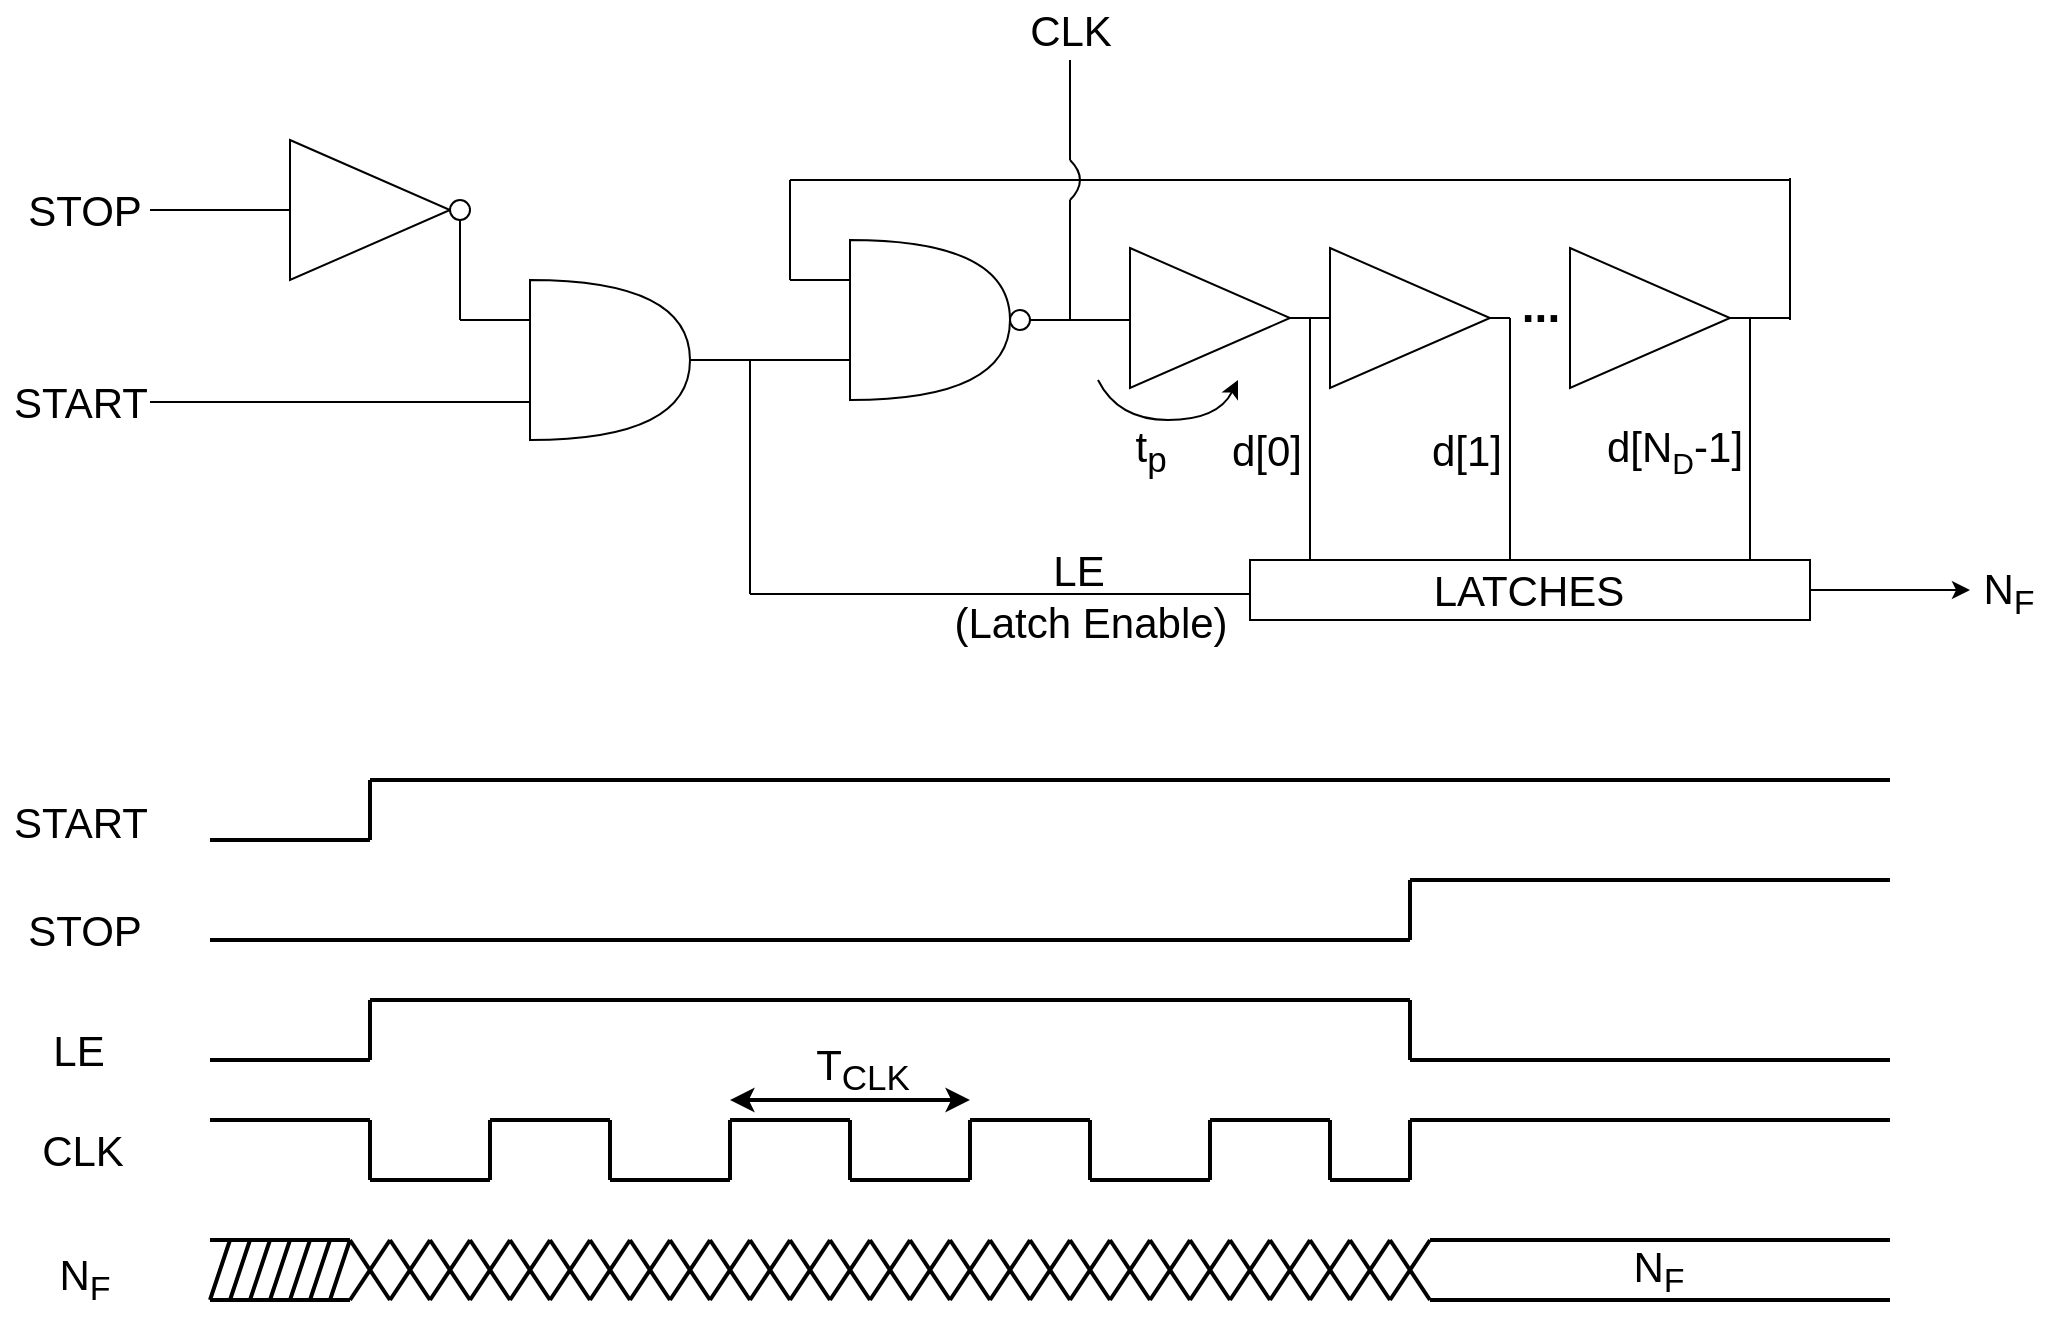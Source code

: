 <mxfile>
    <diagram id="1xcFTGkLOxFuacJ8IvuO" name="Page-1">
        <mxGraphModel dx="240" dy="356" grid="1" gridSize="10" guides="1" tooltips="1" connect="1" arrows="1" fold="1" page="1" pageScale="1" pageWidth="850" pageHeight="1100" math="0" shadow="0">
            <root>
                <mxCell id="0"/>
                <mxCell id="1" parent="0"/>
                <mxCell id="2" value="" style="triangle;whiteSpace=wrap;html=1;" vertex="1" parent="1">
                    <mxGeometry x="160" y="170" width="80" height="70" as="geometry"/>
                </mxCell>
                <mxCell id="3" value="" style="ellipse;whiteSpace=wrap;html=1;aspect=fixed;" vertex="1" parent="1">
                    <mxGeometry x="240" y="200" width="10" height="10" as="geometry"/>
                </mxCell>
                <mxCell id="4" value="" style="shape=or;whiteSpace=wrap;html=1;" vertex="1" parent="1">
                    <mxGeometry x="280" y="240" width="80" height="80" as="geometry"/>
                </mxCell>
                <mxCell id="5" value="" style="endArrow=none;html=1;entryX=0;entryY=0.5;entryDx=0;entryDy=0;" edge="1" parent="1" target="2">
                    <mxGeometry width="50" height="50" relative="1" as="geometry">
                        <mxPoint x="90" y="205" as="sourcePoint"/>
                        <mxPoint x="157.04" y="206.97" as="targetPoint"/>
                    </mxGeometry>
                </mxCell>
                <mxCell id="6" value="" style="endArrow=none;html=1;" edge="1" parent="1">
                    <mxGeometry width="50" height="50" relative="1" as="geometry">
                        <mxPoint x="90" y="301" as="sourcePoint"/>
                        <mxPoint x="280" y="301" as="targetPoint"/>
                    </mxGeometry>
                </mxCell>
                <mxCell id="7" value="" style="endArrow=none;html=1;" edge="1" parent="1">
                    <mxGeometry width="50" height="50" relative="1" as="geometry">
                        <mxPoint x="245" y="210" as="sourcePoint"/>
                        <mxPoint x="245" y="260" as="targetPoint"/>
                    </mxGeometry>
                </mxCell>
                <mxCell id="8" value="" style="endArrow=none;html=1;" edge="1" parent="1">
                    <mxGeometry width="50" height="50" relative="1" as="geometry">
                        <mxPoint x="280" y="260" as="sourcePoint"/>
                        <mxPoint x="245" y="260" as="targetPoint"/>
                    </mxGeometry>
                </mxCell>
                <mxCell id="9" value="&lt;font style=&quot;font-size: 21px&quot; color=&quot;#000000&quot;&gt;START&lt;/font&gt;" style="text;html=1;resizable=0;autosize=1;align=center;verticalAlign=middle;points=[];fillColor=none;strokeColor=none;rounded=0;" vertex="1" parent="1">
                    <mxGeometry x="15" y="291" width="80" height="20" as="geometry"/>
                </mxCell>
                <mxCell id="10" value="&lt;font style=&quot;font-size: 21px&quot; color=&quot;#000000&quot;&gt;STOP&lt;/font&gt;" style="text;html=1;resizable=0;autosize=1;align=center;verticalAlign=middle;points=[];fillColor=none;strokeColor=none;rounded=0;" vertex="1" parent="1">
                    <mxGeometry x="22" y="195" width="70" height="20" as="geometry"/>
                </mxCell>
                <mxCell id="11" value="" style="endArrow=none;html=1;" edge="1" parent="1">
                    <mxGeometry width="50" height="50" relative="1" as="geometry">
                        <mxPoint x="360" y="280" as="sourcePoint"/>
                        <mxPoint x="440" y="280" as="targetPoint"/>
                    </mxGeometry>
                </mxCell>
                <mxCell id="12" value="" style="shape=or;whiteSpace=wrap;html=1;" vertex="1" parent="1">
                    <mxGeometry x="440" y="220" width="80" height="80" as="geometry"/>
                </mxCell>
                <mxCell id="13" value="" style="ellipse;whiteSpace=wrap;html=1;aspect=fixed;" vertex="1" parent="1">
                    <mxGeometry x="520" y="255" width="10" height="10" as="geometry"/>
                </mxCell>
                <mxCell id="14" value="" style="endArrow=none;html=1;exitX=1;exitY=0.5;exitDx=0;exitDy=0;" edge="1" parent="1" source="13">
                    <mxGeometry width="50" height="50" relative="1" as="geometry">
                        <mxPoint x="370" y="220" as="sourcePoint"/>
                        <mxPoint x="580" y="260" as="targetPoint"/>
                    </mxGeometry>
                </mxCell>
                <mxCell id="15" value="" style="triangle;whiteSpace=wrap;html=1;" vertex="1" parent="1">
                    <mxGeometry x="580" y="224" width="80" height="70" as="geometry"/>
                </mxCell>
                <mxCell id="16" value="" style="triangle;whiteSpace=wrap;html=1;" vertex="1" parent="1">
                    <mxGeometry x="680" y="224" width="80" height="70" as="geometry"/>
                </mxCell>
                <mxCell id="17" value="" style="triangle;whiteSpace=wrap;html=1;" vertex="1" parent="1">
                    <mxGeometry x="800" y="224" width="80" height="70" as="geometry"/>
                </mxCell>
                <mxCell id="18" value="" style="endArrow=none;html=1;" edge="1" parent="1">
                    <mxGeometry width="50" height="50" relative="1" as="geometry">
                        <mxPoint x="880" y="259.0" as="sourcePoint"/>
                        <mxPoint x="910" y="259" as="targetPoint"/>
                    </mxGeometry>
                </mxCell>
                <mxCell id="19" value="" style="endArrow=none;html=1;" edge="1" parent="1">
                    <mxGeometry width="50" height="50" relative="1" as="geometry">
                        <mxPoint x="910" y="260" as="sourcePoint"/>
                        <mxPoint x="910" y="189" as="targetPoint"/>
                    </mxGeometry>
                </mxCell>
                <mxCell id="20" value="" style="endArrow=none;html=1;" edge="1" parent="1">
                    <mxGeometry width="50" height="50" relative="1" as="geometry">
                        <mxPoint x="660" y="259" as="sourcePoint"/>
                        <mxPoint x="680" y="259" as="targetPoint"/>
                    </mxGeometry>
                </mxCell>
                <mxCell id="21" value="" style="endArrow=none;html=1;" edge="1" parent="1">
                    <mxGeometry width="50" height="50" relative="1" as="geometry">
                        <mxPoint x="760" y="259" as="sourcePoint"/>
                        <mxPoint x="770" y="259" as="targetPoint"/>
                    </mxGeometry>
                </mxCell>
                <mxCell id="22" value="&lt;b&gt;&lt;font style=&quot;font-size: 23px&quot; color=&quot;#000000&quot;&gt;...&lt;/font&gt;&lt;/b&gt;" style="text;html=1;resizable=0;autosize=1;align=center;verticalAlign=middle;points=[];fillColor=none;strokeColor=none;rounded=0;" vertex="1" parent="1">
                    <mxGeometry x="770" y="243" width="30" height="20" as="geometry"/>
                </mxCell>
                <mxCell id="23" value="" style="endArrow=none;html=1;" edge="1" parent="1">
                    <mxGeometry width="50" height="50" relative="1" as="geometry">
                        <mxPoint x="410" y="190" as="sourcePoint"/>
                        <mxPoint x="910" y="190.0" as="targetPoint"/>
                    </mxGeometry>
                </mxCell>
                <mxCell id="24" value="" style="endArrow=none;html=1;" edge="1" parent="1">
                    <mxGeometry width="50" height="50" relative="1" as="geometry">
                        <mxPoint x="410" y="240" as="sourcePoint"/>
                        <mxPoint x="410" y="190" as="targetPoint"/>
                    </mxGeometry>
                </mxCell>
                <mxCell id="25" value="" style="endArrow=none;html=1;entryX=0;entryY=0.75;entryDx=0;entryDy=0;entryPerimeter=0;" edge="1" parent="1">
                    <mxGeometry width="50" height="50" relative="1" as="geometry">
                        <mxPoint x="410" y="240" as="sourcePoint"/>
                        <mxPoint x="440" y="240.0" as="targetPoint"/>
                    </mxGeometry>
                </mxCell>
                <mxCell id="26" value="" style="endArrow=none;html=1;" edge="1" parent="1">
                    <mxGeometry width="50" height="50" relative="1" as="geometry">
                        <mxPoint x="670" y="380" as="sourcePoint"/>
                        <mxPoint x="670" y="259" as="targetPoint"/>
                    </mxGeometry>
                </mxCell>
                <mxCell id="27" value="" style="endArrow=none;html=1;" edge="1" parent="1">
                    <mxGeometry width="50" height="50" relative="1" as="geometry">
                        <mxPoint x="770" y="380" as="sourcePoint"/>
                        <mxPoint x="770" y="259" as="targetPoint"/>
                    </mxGeometry>
                </mxCell>
                <mxCell id="28" value="" style="endArrow=none;html=1;" edge="1" parent="1">
                    <mxGeometry width="50" height="50" relative="1" as="geometry">
                        <mxPoint x="890" y="380" as="sourcePoint"/>
                        <mxPoint x="890" y="259" as="targetPoint"/>
                    </mxGeometry>
                </mxCell>
                <mxCell id="29" value="" style="endArrow=none;html=1;fontSize=23;" edge="1" parent="1">
                    <mxGeometry width="50" height="50" relative="1" as="geometry">
                        <mxPoint x="550" y="260" as="sourcePoint"/>
                        <mxPoint x="550" y="200" as="targetPoint"/>
                    </mxGeometry>
                </mxCell>
                <mxCell id="30" value="" style="curved=1;endArrow=none;html=1;fontSize=23;endFill=0;" edge="1" parent="1">
                    <mxGeometry width="50" height="50" relative="1" as="geometry">
                        <mxPoint x="550" y="200" as="sourcePoint"/>
                        <mxPoint x="550" y="180" as="targetPoint"/>
                        <Array as="points">
                            <mxPoint x="560" y="190"/>
                        </Array>
                    </mxGeometry>
                </mxCell>
                <mxCell id="31" value="" style="endArrow=none;html=1;fontSize=23;" edge="1" parent="1">
                    <mxGeometry width="50" height="50" relative="1" as="geometry">
                        <mxPoint x="550" y="180" as="sourcePoint"/>
                        <mxPoint x="550" y="130" as="targetPoint"/>
                    </mxGeometry>
                </mxCell>
                <mxCell id="36" value="" style="endArrow=classic;html=1;fontSize=23;" edge="1" parent="1">
                    <mxGeometry width="50" height="50" relative="1" as="geometry">
                        <mxPoint x="960" y="395" as="sourcePoint"/>
                        <mxPoint x="1000" y="395" as="targetPoint"/>
                    </mxGeometry>
                </mxCell>
                <mxCell id="38" value="&lt;font color=&quot;#000000&quot;&gt;CLK&lt;/font&gt;" style="text;html=1;resizable=0;autosize=1;align=center;verticalAlign=middle;points=[];fillColor=none;strokeColor=none;rounded=0;fontSize=21;" vertex="1" parent="1">
                    <mxGeometry x="520" y="100" width="60" height="30" as="geometry"/>
                </mxCell>
                <mxCell id="41" value="&lt;font color=&quot;#000000&quot;&gt;N&lt;sub&gt;&lt;font style=&quot;font-size: 17px&quot;&gt;F&lt;/font&gt;&lt;/sub&gt;&lt;/font&gt;" style="text;html=1;resizable=0;autosize=1;align=center;verticalAlign=middle;points=[];fillColor=none;strokeColor=none;rounded=0;fontSize=21;" vertex="1" parent="1">
                    <mxGeometry x="999" y="377" width="40" height="40" as="geometry"/>
                </mxCell>
                <mxCell id="43" value="" style="rounded=0;whiteSpace=wrap;html=1;fontSize=23;" vertex="1" parent="1">
                    <mxGeometry x="640" y="380" width="280" height="30" as="geometry"/>
                </mxCell>
                <mxCell id="44" value="LATCHES" style="text;html=1;resizable=0;autosize=1;align=center;verticalAlign=middle;points=[];fillColor=none;strokeColor=none;rounded=0;fontSize=21;" vertex="1" parent="1">
                    <mxGeometry x="724" y="380" width="110" height="30" as="geometry"/>
                </mxCell>
                <mxCell id="45" value="" style="endArrow=none;html=1;exitX=0;exitY=0.5;exitDx=0;exitDy=0;entryX=1;entryY=0.5;entryDx=0;entryDy=0;" edge="1" parent="1" target="43">
                    <mxGeometry width="50" height="50" relative="1" as="geometry">
                        <mxPoint x="970" y="395.0" as="sourcePoint"/>
                        <mxPoint x="790" y="410" as="targetPoint"/>
                    </mxGeometry>
                </mxCell>
                <mxCell id="46" value="&lt;font color=&quot;#000000&quot;&gt;d[0]&lt;/font&gt;" style="text;html=1;resizable=0;autosize=1;align=center;verticalAlign=middle;points=[];fillColor=none;strokeColor=none;rounded=0;fontSize=21;" vertex="1" parent="1">
                    <mxGeometry x="623" y="310" width="50" height="30" as="geometry"/>
                </mxCell>
                <mxCell id="47" value="&lt;font color=&quot;#000000&quot;&gt;d[1]&lt;/font&gt;" style="text;html=1;resizable=0;autosize=1;align=center;verticalAlign=middle;points=[];fillColor=none;strokeColor=none;rounded=0;fontSize=21;" vertex="1" parent="1">
                    <mxGeometry x="723" y="310" width="50" height="30" as="geometry"/>
                </mxCell>
                <mxCell id="48" value="&lt;font color=&quot;#000000&quot;&gt;d[N&lt;sub&gt;&lt;font style=&quot;font-size: 15px&quot;&gt;D&lt;/font&gt;&lt;/sub&gt;-1]&lt;/font&gt;" style="text;html=1;resizable=0;autosize=1;align=center;verticalAlign=middle;points=[];fillColor=none;strokeColor=none;rounded=0;fontSize=21;" vertex="1" parent="1">
                    <mxGeometry x="812" y="306" width="80" height="40" as="geometry"/>
                </mxCell>
                <mxCell id="49" value="" style="endArrow=none;html=1;fontSize=17;" edge="1" parent="1">
                    <mxGeometry width="50" height="50" relative="1" as="geometry">
                        <mxPoint x="390" y="397" as="sourcePoint"/>
                        <mxPoint x="390" y="280" as="targetPoint"/>
                    </mxGeometry>
                </mxCell>
                <mxCell id="50" value="" style="endArrow=none;html=1;fontSize=17;" edge="1" parent="1">
                    <mxGeometry width="50" height="50" relative="1" as="geometry">
                        <mxPoint x="390" y="397" as="sourcePoint"/>
                        <mxPoint x="640" y="397" as="targetPoint"/>
                    </mxGeometry>
                </mxCell>
                <mxCell id="51" value="&lt;font color=&quot;#000000&quot;&gt;LE&lt;/font&gt;" style="text;html=1;resizable=0;autosize=1;align=center;verticalAlign=middle;points=[];fillColor=none;strokeColor=none;rounded=0;fontSize=21;" vertex="1" parent="1">
                    <mxGeometry x="534" y="370" width="40" height="30" as="geometry"/>
                </mxCell>
                <mxCell id="52" value="&lt;font color=&quot;#000000&quot;&gt;(Latch Enable)&lt;/font&gt;" style="text;html=1;resizable=0;autosize=1;align=center;verticalAlign=middle;points=[];fillColor=none;strokeColor=none;rounded=0;fontSize=21;" vertex="1" parent="1">
                    <mxGeometry x="485" y="396" width="150" height="30" as="geometry"/>
                </mxCell>
                <mxCell id="53" value="&lt;font style=&quot;font-size: 21px&quot; color=&quot;#000000&quot;&gt;START&lt;/font&gt;" style="text;html=1;resizable=0;autosize=1;align=center;verticalAlign=middle;points=[];fillColor=none;strokeColor=none;rounded=0;" vertex="1" parent="1">
                    <mxGeometry x="15" y="501" width="80" height="20" as="geometry"/>
                </mxCell>
                <mxCell id="54" value="&lt;font style=&quot;font-size: 21px&quot; color=&quot;#000000&quot;&gt;STOP&lt;/font&gt;" style="text;html=1;resizable=0;autosize=1;align=center;verticalAlign=middle;points=[];fillColor=none;strokeColor=none;rounded=0;" vertex="1" parent="1">
                    <mxGeometry x="22" y="555" width="70" height="20" as="geometry"/>
                </mxCell>
                <mxCell id="55" value="" style="endArrow=none;html=1;fontSize=17;strokeWidth=2;" edge="1" parent="1">
                    <mxGeometry width="50" height="50" relative="1" as="geometry">
                        <mxPoint x="120" y="520" as="sourcePoint"/>
                        <mxPoint x="200" y="520" as="targetPoint"/>
                    </mxGeometry>
                </mxCell>
                <mxCell id="56" value="" style="endArrow=none;html=1;fontSize=17;strokeWidth=2;" edge="1" parent="1">
                    <mxGeometry width="50" height="50" relative="1" as="geometry">
                        <mxPoint x="200" y="490" as="sourcePoint"/>
                        <mxPoint x="960" y="490" as="targetPoint"/>
                    </mxGeometry>
                </mxCell>
                <mxCell id="57" value="" style="endArrow=none;html=1;fontSize=17;strokeWidth=2;" edge="1" parent="1">
                    <mxGeometry width="50" height="50" relative="1" as="geometry">
                        <mxPoint x="200" y="490" as="sourcePoint"/>
                        <mxPoint x="200" y="520" as="targetPoint"/>
                    </mxGeometry>
                </mxCell>
                <mxCell id="58" value="" style="endArrow=none;html=1;fontSize=17;strokeWidth=2;" edge="1" parent="1">
                    <mxGeometry width="50" height="50" relative="1" as="geometry">
                        <mxPoint x="720" y="540" as="sourcePoint"/>
                        <mxPoint x="960" y="540" as="targetPoint"/>
                    </mxGeometry>
                </mxCell>
                <mxCell id="59" value="" style="endArrow=none;html=1;fontSize=17;strokeWidth=2;" edge="1" parent="1">
                    <mxGeometry width="50" height="50" relative="1" as="geometry">
                        <mxPoint x="720" y="540" as="sourcePoint"/>
                        <mxPoint x="720" y="570" as="targetPoint"/>
                    </mxGeometry>
                </mxCell>
                <mxCell id="60" value="" style="endArrow=none;html=1;fontSize=17;strokeWidth=2;" edge="1" parent="1">
                    <mxGeometry width="50" height="50" relative="1" as="geometry">
                        <mxPoint x="120" y="570" as="sourcePoint"/>
                        <mxPoint x="720" y="570" as="targetPoint"/>
                    </mxGeometry>
                </mxCell>
                <mxCell id="61" value="&lt;font color=&quot;#000000&quot;&gt;LE&lt;/font&gt;" style="text;html=1;resizable=0;autosize=1;align=center;verticalAlign=middle;points=[];fillColor=none;strokeColor=none;rounded=0;fontSize=21;" vertex="1" parent="1">
                    <mxGeometry x="34" y="610" width="40" height="30" as="geometry"/>
                </mxCell>
                <mxCell id="62" value="" style="endArrow=none;html=1;fontSize=17;strokeWidth=2;" edge="1" parent="1">
                    <mxGeometry width="50" height="50" relative="1" as="geometry">
                        <mxPoint x="120" y="630" as="sourcePoint"/>
                        <mxPoint x="200" y="630" as="targetPoint"/>
                    </mxGeometry>
                </mxCell>
                <mxCell id="63" value="" style="endArrow=none;html=1;fontSize=17;strokeWidth=2;" edge="1" parent="1">
                    <mxGeometry width="50" height="50" relative="1" as="geometry">
                        <mxPoint x="200" y="600" as="sourcePoint"/>
                        <mxPoint x="200" y="630" as="targetPoint"/>
                    </mxGeometry>
                </mxCell>
                <mxCell id="64" value="" style="endArrow=none;html=1;fontSize=17;strokeWidth=2;" edge="1" parent="1">
                    <mxGeometry width="50" height="50" relative="1" as="geometry">
                        <mxPoint x="720" y="600" as="sourcePoint"/>
                        <mxPoint x="720" y="630" as="targetPoint"/>
                    </mxGeometry>
                </mxCell>
                <mxCell id="65" value="" style="endArrow=none;html=1;fontSize=17;strokeWidth=2;" edge="1" parent="1">
                    <mxGeometry width="50" height="50" relative="1" as="geometry">
                        <mxPoint x="720" y="630" as="sourcePoint"/>
                        <mxPoint x="960" y="630" as="targetPoint"/>
                    </mxGeometry>
                </mxCell>
                <mxCell id="66" value="" style="endArrow=none;html=1;fontSize=17;strokeWidth=2;" edge="1" parent="1">
                    <mxGeometry width="50" height="50" relative="1" as="geometry">
                        <mxPoint x="200" y="600" as="sourcePoint"/>
                        <mxPoint x="720" y="600" as="targetPoint"/>
                    </mxGeometry>
                </mxCell>
                <mxCell id="67" value="&lt;font color=&quot;#000000&quot;&gt;CLK&lt;/font&gt;" style="text;html=1;resizable=0;autosize=1;align=center;verticalAlign=middle;points=[];fillColor=none;strokeColor=none;rounded=0;fontSize=21;" vertex="1" parent="1">
                    <mxGeometry x="26" y="660" width="60" height="30" as="geometry"/>
                </mxCell>
                <mxCell id="68" value="" style="endArrow=none;html=1;fontSize=17;strokeWidth=2;" edge="1" parent="1">
                    <mxGeometry width="50" height="50" relative="1" as="geometry">
                        <mxPoint x="120" y="660" as="sourcePoint"/>
                        <mxPoint x="200" y="660" as="targetPoint"/>
                    </mxGeometry>
                </mxCell>
                <mxCell id="69" value="" style="endArrow=none;html=1;fontSize=17;strokeWidth=2;" edge="1" parent="1">
                    <mxGeometry width="50" height="50" relative="1" as="geometry">
                        <mxPoint x="200" y="660" as="sourcePoint"/>
                        <mxPoint x="200" y="690" as="targetPoint"/>
                    </mxGeometry>
                </mxCell>
                <mxCell id="70" value="" style="endArrow=none;html=1;fontSize=17;strokeWidth=2;" edge="1" parent="1">
                    <mxGeometry width="50" height="50" relative="1" as="geometry">
                        <mxPoint x="260" y="690" as="sourcePoint"/>
                        <mxPoint x="200" y="690" as="targetPoint"/>
                    </mxGeometry>
                </mxCell>
                <mxCell id="71" value="" style="endArrow=none;html=1;fontSize=17;strokeWidth=2;" edge="1" parent="1">
                    <mxGeometry width="50" height="50" relative="1" as="geometry">
                        <mxPoint x="320" y="660" as="sourcePoint"/>
                        <mxPoint x="260" y="660" as="targetPoint"/>
                    </mxGeometry>
                </mxCell>
                <mxCell id="72" value="" style="endArrow=none;html=1;fontSize=17;strokeWidth=2;" edge="1" parent="1">
                    <mxGeometry width="50" height="50" relative="1" as="geometry">
                        <mxPoint x="260" y="660" as="sourcePoint"/>
                        <mxPoint x="260" y="690" as="targetPoint"/>
                    </mxGeometry>
                </mxCell>
                <mxCell id="73" value="" style="endArrow=none;html=1;fontSize=17;strokeWidth=2;" edge="1" parent="1">
                    <mxGeometry width="50" height="50" relative="1" as="geometry">
                        <mxPoint x="320" y="660" as="sourcePoint"/>
                        <mxPoint x="320" y="690" as="targetPoint"/>
                    </mxGeometry>
                </mxCell>
                <mxCell id="74" value="" style="endArrow=none;html=1;fontSize=17;strokeWidth=2;" edge="1" parent="1">
                    <mxGeometry width="50" height="50" relative="1" as="geometry">
                        <mxPoint x="380" y="690" as="sourcePoint"/>
                        <mxPoint x="320" y="690" as="targetPoint"/>
                    </mxGeometry>
                </mxCell>
                <mxCell id="75" value="" style="endArrow=none;html=1;fontSize=17;strokeWidth=2;" edge="1" parent="1">
                    <mxGeometry width="50" height="50" relative="1" as="geometry">
                        <mxPoint x="440" y="660" as="sourcePoint"/>
                        <mxPoint x="380" y="660" as="targetPoint"/>
                    </mxGeometry>
                </mxCell>
                <mxCell id="76" value="" style="endArrow=none;html=1;fontSize=17;strokeWidth=2;" edge="1" parent="1">
                    <mxGeometry width="50" height="50" relative="1" as="geometry">
                        <mxPoint x="380" y="660" as="sourcePoint"/>
                        <mxPoint x="380" y="690" as="targetPoint"/>
                    </mxGeometry>
                </mxCell>
                <mxCell id="77" value="" style="endArrow=none;html=1;fontSize=17;strokeWidth=2;" edge="1" parent="1">
                    <mxGeometry width="50" height="50" relative="1" as="geometry">
                        <mxPoint x="440" y="660" as="sourcePoint"/>
                        <mxPoint x="440" y="690" as="targetPoint"/>
                    </mxGeometry>
                </mxCell>
                <mxCell id="78" value="" style="endArrow=none;html=1;fontSize=17;strokeWidth=2;" edge="1" parent="1">
                    <mxGeometry width="50" height="50" relative="1" as="geometry">
                        <mxPoint x="500" y="690" as="sourcePoint"/>
                        <mxPoint x="440" y="690" as="targetPoint"/>
                    </mxGeometry>
                </mxCell>
                <mxCell id="79" value="" style="endArrow=none;html=1;fontSize=17;strokeWidth=2;" edge="1" parent="1">
                    <mxGeometry width="50" height="50" relative="1" as="geometry">
                        <mxPoint x="560" y="660" as="sourcePoint"/>
                        <mxPoint x="500" y="660" as="targetPoint"/>
                    </mxGeometry>
                </mxCell>
                <mxCell id="80" value="" style="endArrow=none;html=1;fontSize=17;strokeWidth=2;" edge="1" parent="1">
                    <mxGeometry width="50" height="50" relative="1" as="geometry">
                        <mxPoint x="500" y="660" as="sourcePoint"/>
                        <mxPoint x="500" y="690" as="targetPoint"/>
                    </mxGeometry>
                </mxCell>
                <mxCell id="81" value="" style="endArrow=none;html=1;fontSize=17;strokeWidth=2;" edge="1" parent="1">
                    <mxGeometry width="50" height="50" relative="1" as="geometry">
                        <mxPoint x="560" y="660" as="sourcePoint"/>
                        <mxPoint x="560" y="690" as="targetPoint"/>
                    </mxGeometry>
                </mxCell>
                <mxCell id="82" value="" style="endArrow=none;html=1;fontSize=17;strokeWidth=2;" edge="1" parent="1">
                    <mxGeometry width="50" height="50" relative="1" as="geometry">
                        <mxPoint x="620" y="690" as="sourcePoint"/>
                        <mxPoint x="560" y="690" as="targetPoint"/>
                    </mxGeometry>
                </mxCell>
                <mxCell id="83" value="" style="endArrow=none;html=1;fontSize=17;strokeWidth=2;" edge="1" parent="1">
                    <mxGeometry width="50" height="50" relative="1" as="geometry">
                        <mxPoint x="680" y="660" as="sourcePoint"/>
                        <mxPoint x="620" y="660" as="targetPoint"/>
                    </mxGeometry>
                </mxCell>
                <mxCell id="84" value="" style="endArrow=none;html=1;fontSize=17;strokeWidth=2;" edge="1" parent="1">
                    <mxGeometry width="50" height="50" relative="1" as="geometry">
                        <mxPoint x="620" y="660" as="sourcePoint"/>
                        <mxPoint x="620" y="690" as="targetPoint"/>
                    </mxGeometry>
                </mxCell>
                <mxCell id="85" value="" style="endArrow=none;html=1;fontSize=17;strokeWidth=2;" edge="1" parent="1">
                    <mxGeometry width="50" height="50" relative="1" as="geometry">
                        <mxPoint x="680" y="660" as="sourcePoint"/>
                        <mxPoint x="680" y="690" as="targetPoint"/>
                    </mxGeometry>
                </mxCell>
                <mxCell id="86" value="" style="endArrow=none;html=1;fontSize=17;strokeWidth=2;" edge="1" parent="1">
                    <mxGeometry width="50" height="50" relative="1" as="geometry">
                        <mxPoint x="720" y="690" as="sourcePoint"/>
                        <mxPoint x="680" y="690" as="targetPoint"/>
                    </mxGeometry>
                </mxCell>
                <mxCell id="95" value="" style="endArrow=none;html=1;fontSize=17;strokeWidth=2;" edge="1" parent="1">
                    <mxGeometry width="50" height="50" relative="1" as="geometry">
                        <mxPoint x="960" y="660" as="sourcePoint"/>
                        <mxPoint x="720" y="660" as="targetPoint"/>
                    </mxGeometry>
                </mxCell>
                <mxCell id="96" value="" style="endArrow=none;html=1;fontSize=17;strokeWidth=2;" edge="1" parent="1">
                    <mxGeometry width="50" height="50" relative="1" as="geometry">
                        <mxPoint x="720" y="660" as="sourcePoint"/>
                        <mxPoint x="720" y="690" as="targetPoint"/>
                    </mxGeometry>
                </mxCell>
                <mxCell id="97" value="" style="endArrow=classic;startArrow=classic;html=1;fontSize=17;strokeWidth=2;" edge="1" parent="1">
                    <mxGeometry width="50" height="50" relative="1" as="geometry">
                        <mxPoint x="380" y="650" as="sourcePoint"/>
                        <mxPoint x="500" y="650" as="targetPoint"/>
                    </mxGeometry>
                </mxCell>
                <mxCell id="98" value="&lt;font color=&quot;#000000&quot;&gt;T&lt;sub&gt;CLK&lt;/sub&gt;&lt;/font&gt;" style="text;html=1;resizable=0;autosize=1;align=center;verticalAlign=middle;points=[];fillColor=none;strokeColor=none;rounded=0;fontSize=21;" vertex="1" parent="1">
                    <mxGeometry x="416" y="615" width="60" height="40" as="geometry"/>
                </mxCell>
                <mxCell id="138" value="&lt;font color=&quot;#000000&quot;&gt;N&lt;sub&gt;&lt;font style=&quot;font-size: 17px&quot;&gt;F&lt;/font&gt;&lt;/sub&gt;&lt;/font&gt;" style="text;html=1;resizable=0;autosize=1;align=center;verticalAlign=middle;points=[];fillColor=none;strokeColor=none;rounded=0;fontSize=21;" vertex="1" parent="1">
                    <mxGeometry x="37" y="720" width="40" height="40" as="geometry"/>
                </mxCell>
                <mxCell id="139" value="" style="endArrow=none;html=1;fontSize=17;strokeWidth=2;" edge="1" parent="1">
                    <mxGeometry width="50" height="50" relative="1" as="geometry">
                        <mxPoint x="190" y="750" as="sourcePoint"/>
                        <mxPoint x="210" y="720" as="targetPoint"/>
                    </mxGeometry>
                </mxCell>
                <mxCell id="140" value="" style="endArrow=none;html=1;fontSize=17;strokeWidth=2;" edge="1" parent="1">
                    <mxGeometry width="50" height="50" relative="1" as="geometry">
                        <mxPoint x="190" y="720" as="sourcePoint"/>
                        <mxPoint x="210" y="750" as="targetPoint"/>
                    </mxGeometry>
                </mxCell>
                <mxCell id="141" value="" style="endArrow=none;html=1;fontSize=17;strokeWidth=2;" edge="1" parent="1">
                    <mxGeometry width="50" height="50" relative="1" as="geometry">
                        <mxPoint x="120" y="720" as="sourcePoint"/>
                        <mxPoint x="190" y="720" as="targetPoint"/>
                    </mxGeometry>
                </mxCell>
                <mxCell id="142" value="" style="endArrow=none;html=1;fontSize=17;strokeWidth=2;" edge="1" parent="1">
                    <mxGeometry width="50" height="50" relative="1" as="geometry">
                        <mxPoint x="120" y="750" as="sourcePoint"/>
                        <mxPoint x="190" y="750" as="targetPoint"/>
                    </mxGeometry>
                </mxCell>
                <mxCell id="143" value="" style="endArrow=none;html=1;fontSize=17;strokeWidth=2;" edge="1" parent="1">
                    <mxGeometry width="50" height="50" relative="1" as="geometry">
                        <mxPoint x="120" y="750" as="sourcePoint"/>
                        <mxPoint x="130" y="720" as="targetPoint"/>
                    </mxGeometry>
                </mxCell>
                <mxCell id="144" value="" style="endArrow=none;html=1;fontSize=17;strokeWidth=2;" edge="1" parent="1">
                    <mxGeometry width="50" height="50" relative="1" as="geometry">
                        <mxPoint x="130" y="750" as="sourcePoint"/>
                        <mxPoint x="140" y="720" as="targetPoint"/>
                    </mxGeometry>
                </mxCell>
                <mxCell id="145" value="" style="endArrow=none;html=1;fontSize=17;strokeWidth=2;" edge="1" parent="1">
                    <mxGeometry width="50" height="50" relative="1" as="geometry">
                        <mxPoint x="140" y="750" as="sourcePoint"/>
                        <mxPoint x="150" y="720" as="targetPoint"/>
                    </mxGeometry>
                </mxCell>
                <mxCell id="146" value="" style="endArrow=none;html=1;fontSize=17;strokeWidth=2;" edge="1" parent="1">
                    <mxGeometry width="50" height="50" relative="1" as="geometry">
                        <mxPoint x="150" y="750" as="sourcePoint"/>
                        <mxPoint x="160" y="720" as="targetPoint"/>
                    </mxGeometry>
                </mxCell>
                <mxCell id="147" value="" style="endArrow=none;html=1;fontSize=17;strokeWidth=2;" edge="1" parent="1">
                    <mxGeometry width="50" height="50" relative="1" as="geometry">
                        <mxPoint x="160" y="750" as="sourcePoint"/>
                        <mxPoint x="170" y="720" as="targetPoint"/>
                    </mxGeometry>
                </mxCell>
                <mxCell id="148" value="" style="endArrow=none;html=1;fontSize=17;strokeWidth=2;" edge="1" parent="1">
                    <mxGeometry width="50" height="50" relative="1" as="geometry">
                        <mxPoint x="170" y="750" as="sourcePoint"/>
                        <mxPoint x="180" y="720" as="targetPoint"/>
                    </mxGeometry>
                </mxCell>
                <mxCell id="149" value="" style="endArrow=none;html=1;fontSize=17;strokeWidth=2;" edge="1" parent="1">
                    <mxGeometry width="50" height="50" relative="1" as="geometry">
                        <mxPoint x="180" y="750" as="sourcePoint"/>
                        <mxPoint x="190" y="720" as="targetPoint"/>
                    </mxGeometry>
                </mxCell>
                <mxCell id="150" value="" style="endArrow=none;html=1;fontSize=17;strokeWidth=2;" edge="1" parent="1">
                    <mxGeometry width="50" height="50" relative="1" as="geometry">
                        <mxPoint x="210" y="750" as="sourcePoint"/>
                        <mxPoint x="230" y="720" as="targetPoint"/>
                    </mxGeometry>
                </mxCell>
                <mxCell id="151" value="" style="endArrow=none;html=1;fontSize=17;strokeWidth=2;" edge="1" parent="1">
                    <mxGeometry width="50" height="50" relative="1" as="geometry">
                        <mxPoint x="210" y="720" as="sourcePoint"/>
                        <mxPoint x="230" y="750" as="targetPoint"/>
                    </mxGeometry>
                </mxCell>
                <mxCell id="152" value="" style="endArrow=none;html=1;fontSize=17;strokeWidth=2;" edge="1" parent="1">
                    <mxGeometry width="50" height="50" relative="1" as="geometry">
                        <mxPoint x="230" y="750" as="sourcePoint"/>
                        <mxPoint x="250" y="720" as="targetPoint"/>
                    </mxGeometry>
                </mxCell>
                <mxCell id="153" value="" style="endArrow=none;html=1;fontSize=17;strokeWidth=2;" edge="1" parent="1">
                    <mxGeometry width="50" height="50" relative="1" as="geometry">
                        <mxPoint x="230" y="720" as="sourcePoint"/>
                        <mxPoint x="250" y="750" as="targetPoint"/>
                    </mxGeometry>
                </mxCell>
                <mxCell id="154" value="" style="endArrow=none;html=1;fontSize=17;strokeWidth=2;" edge="1" parent="1">
                    <mxGeometry width="50" height="50" relative="1" as="geometry">
                        <mxPoint x="250" y="750" as="sourcePoint"/>
                        <mxPoint x="270" y="720" as="targetPoint"/>
                    </mxGeometry>
                </mxCell>
                <mxCell id="155" value="" style="endArrow=none;html=1;fontSize=17;strokeWidth=2;" edge="1" parent="1">
                    <mxGeometry width="50" height="50" relative="1" as="geometry">
                        <mxPoint x="250" y="720" as="sourcePoint"/>
                        <mxPoint x="270" y="750" as="targetPoint"/>
                    </mxGeometry>
                </mxCell>
                <mxCell id="156" value="" style="endArrow=none;html=1;fontSize=17;strokeWidth=2;" edge="1" parent="1">
                    <mxGeometry width="50" height="50" relative="1" as="geometry">
                        <mxPoint x="270" y="750" as="sourcePoint"/>
                        <mxPoint x="290" y="720" as="targetPoint"/>
                    </mxGeometry>
                </mxCell>
                <mxCell id="157" value="" style="endArrow=none;html=1;fontSize=17;strokeWidth=2;" edge="1" parent="1">
                    <mxGeometry width="50" height="50" relative="1" as="geometry">
                        <mxPoint x="270" y="720" as="sourcePoint"/>
                        <mxPoint x="290" y="750" as="targetPoint"/>
                    </mxGeometry>
                </mxCell>
                <mxCell id="158" value="" style="endArrow=none;html=1;fontSize=17;strokeWidth=2;" edge="1" parent="1">
                    <mxGeometry width="50" height="50" relative="1" as="geometry">
                        <mxPoint x="290" y="750" as="sourcePoint"/>
                        <mxPoint x="310" y="720" as="targetPoint"/>
                    </mxGeometry>
                </mxCell>
                <mxCell id="159" value="" style="endArrow=none;html=1;fontSize=17;strokeWidth=2;" edge="1" parent="1">
                    <mxGeometry width="50" height="50" relative="1" as="geometry">
                        <mxPoint x="290" y="720" as="sourcePoint"/>
                        <mxPoint x="310" y="750" as="targetPoint"/>
                    </mxGeometry>
                </mxCell>
                <mxCell id="160" value="" style="endArrow=none;html=1;fontSize=17;strokeWidth=2;" edge="1" parent="1">
                    <mxGeometry width="50" height="50" relative="1" as="geometry">
                        <mxPoint x="310" y="750" as="sourcePoint"/>
                        <mxPoint x="330" y="720" as="targetPoint"/>
                    </mxGeometry>
                </mxCell>
                <mxCell id="161" value="" style="endArrow=none;html=1;fontSize=17;strokeWidth=2;" edge="1" parent="1">
                    <mxGeometry width="50" height="50" relative="1" as="geometry">
                        <mxPoint x="310" y="720" as="sourcePoint"/>
                        <mxPoint x="330" y="750" as="targetPoint"/>
                    </mxGeometry>
                </mxCell>
                <mxCell id="162" value="" style="endArrow=none;html=1;fontSize=17;strokeWidth=2;" edge="1" parent="1">
                    <mxGeometry width="50" height="50" relative="1" as="geometry">
                        <mxPoint x="330" y="750" as="sourcePoint"/>
                        <mxPoint x="350" y="720" as="targetPoint"/>
                    </mxGeometry>
                </mxCell>
                <mxCell id="163" value="" style="endArrow=none;html=1;fontSize=17;strokeWidth=2;" edge="1" parent="1">
                    <mxGeometry width="50" height="50" relative="1" as="geometry">
                        <mxPoint x="330" y="720" as="sourcePoint"/>
                        <mxPoint x="350" y="750" as="targetPoint"/>
                    </mxGeometry>
                </mxCell>
                <mxCell id="164" value="" style="endArrow=none;html=1;fontSize=17;strokeWidth=2;" edge="1" parent="1">
                    <mxGeometry width="50" height="50" relative="1" as="geometry">
                        <mxPoint x="350" y="750" as="sourcePoint"/>
                        <mxPoint x="370" y="720" as="targetPoint"/>
                    </mxGeometry>
                </mxCell>
                <mxCell id="165" value="" style="endArrow=none;html=1;fontSize=17;strokeWidth=2;" edge="1" parent="1">
                    <mxGeometry width="50" height="50" relative="1" as="geometry">
                        <mxPoint x="350" y="720" as="sourcePoint"/>
                        <mxPoint x="370" y="750" as="targetPoint"/>
                    </mxGeometry>
                </mxCell>
                <mxCell id="166" value="" style="endArrow=none;html=1;fontSize=17;strokeWidth=2;" edge="1" parent="1">
                    <mxGeometry width="50" height="50" relative="1" as="geometry">
                        <mxPoint x="370" y="750" as="sourcePoint"/>
                        <mxPoint x="390" y="720" as="targetPoint"/>
                    </mxGeometry>
                </mxCell>
                <mxCell id="167" value="" style="endArrow=none;html=1;fontSize=17;strokeWidth=2;" edge="1" parent="1">
                    <mxGeometry width="50" height="50" relative="1" as="geometry">
                        <mxPoint x="370" y="720" as="sourcePoint"/>
                        <mxPoint x="390" y="750" as="targetPoint"/>
                    </mxGeometry>
                </mxCell>
                <mxCell id="168" value="" style="endArrow=none;html=1;fontSize=17;strokeWidth=2;" edge="1" parent="1">
                    <mxGeometry width="50" height="50" relative="1" as="geometry">
                        <mxPoint x="390" y="750" as="sourcePoint"/>
                        <mxPoint x="410" y="720" as="targetPoint"/>
                    </mxGeometry>
                </mxCell>
                <mxCell id="169" value="" style="endArrow=none;html=1;fontSize=17;strokeWidth=2;" edge="1" parent="1">
                    <mxGeometry width="50" height="50" relative="1" as="geometry">
                        <mxPoint x="390" y="720" as="sourcePoint"/>
                        <mxPoint x="410" y="750" as="targetPoint"/>
                    </mxGeometry>
                </mxCell>
                <mxCell id="170" value="" style="endArrow=none;html=1;fontSize=17;strokeWidth=2;" edge="1" parent="1">
                    <mxGeometry width="50" height="50" relative="1" as="geometry">
                        <mxPoint x="410" y="750" as="sourcePoint"/>
                        <mxPoint x="430" y="720" as="targetPoint"/>
                    </mxGeometry>
                </mxCell>
                <mxCell id="171" value="" style="endArrow=none;html=1;fontSize=17;strokeWidth=2;" edge="1" parent="1">
                    <mxGeometry width="50" height="50" relative="1" as="geometry">
                        <mxPoint x="410" y="720" as="sourcePoint"/>
                        <mxPoint x="430" y="750" as="targetPoint"/>
                    </mxGeometry>
                </mxCell>
                <mxCell id="172" value="" style="endArrow=none;html=1;fontSize=17;strokeWidth=2;" edge="1" parent="1">
                    <mxGeometry width="50" height="50" relative="1" as="geometry">
                        <mxPoint x="430" y="750" as="sourcePoint"/>
                        <mxPoint x="450" y="720" as="targetPoint"/>
                    </mxGeometry>
                </mxCell>
                <mxCell id="173" value="" style="endArrow=none;html=1;fontSize=17;strokeWidth=2;" edge="1" parent="1">
                    <mxGeometry width="50" height="50" relative="1" as="geometry">
                        <mxPoint x="430" y="720" as="sourcePoint"/>
                        <mxPoint x="450" y="750" as="targetPoint"/>
                    </mxGeometry>
                </mxCell>
                <mxCell id="174" value="" style="endArrow=none;html=1;fontSize=17;strokeWidth=2;" edge="1" parent="1">
                    <mxGeometry width="50" height="50" relative="1" as="geometry">
                        <mxPoint x="450" y="750" as="sourcePoint"/>
                        <mxPoint x="470" y="720" as="targetPoint"/>
                    </mxGeometry>
                </mxCell>
                <mxCell id="175" value="" style="endArrow=none;html=1;fontSize=17;strokeWidth=2;" edge="1" parent="1">
                    <mxGeometry width="50" height="50" relative="1" as="geometry">
                        <mxPoint x="450" y="720" as="sourcePoint"/>
                        <mxPoint x="470" y="750" as="targetPoint"/>
                    </mxGeometry>
                </mxCell>
                <mxCell id="176" value="" style="endArrow=none;html=1;fontSize=17;strokeWidth=2;" edge="1" parent="1">
                    <mxGeometry width="50" height="50" relative="1" as="geometry">
                        <mxPoint x="470" y="750" as="sourcePoint"/>
                        <mxPoint x="490" y="720" as="targetPoint"/>
                    </mxGeometry>
                </mxCell>
                <mxCell id="177" value="" style="endArrow=none;html=1;fontSize=17;strokeWidth=2;" edge="1" parent="1">
                    <mxGeometry width="50" height="50" relative="1" as="geometry">
                        <mxPoint x="470" y="720" as="sourcePoint"/>
                        <mxPoint x="490" y="750" as="targetPoint"/>
                    </mxGeometry>
                </mxCell>
                <mxCell id="178" value="" style="endArrow=none;html=1;fontSize=17;strokeWidth=2;" edge="1" parent="1">
                    <mxGeometry width="50" height="50" relative="1" as="geometry">
                        <mxPoint x="490" y="750" as="sourcePoint"/>
                        <mxPoint x="510" y="720" as="targetPoint"/>
                    </mxGeometry>
                </mxCell>
                <mxCell id="179" value="" style="endArrow=none;html=1;fontSize=17;strokeWidth=2;" edge="1" parent="1">
                    <mxGeometry width="50" height="50" relative="1" as="geometry">
                        <mxPoint x="490" y="720" as="sourcePoint"/>
                        <mxPoint x="510" y="750" as="targetPoint"/>
                    </mxGeometry>
                </mxCell>
                <mxCell id="180" value="" style="endArrow=none;html=1;fontSize=17;strokeWidth=2;" edge="1" parent="1">
                    <mxGeometry width="50" height="50" relative="1" as="geometry">
                        <mxPoint x="510" y="750" as="sourcePoint"/>
                        <mxPoint x="530" y="720" as="targetPoint"/>
                    </mxGeometry>
                </mxCell>
                <mxCell id="181" value="" style="endArrow=none;html=1;fontSize=17;strokeWidth=2;" edge="1" parent="1">
                    <mxGeometry width="50" height="50" relative="1" as="geometry">
                        <mxPoint x="510" y="720" as="sourcePoint"/>
                        <mxPoint x="530" y="750" as="targetPoint"/>
                    </mxGeometry>
                </mxCell>
                <mxCell id="182" value="" style="endArrow=none;html=1;fontSize=17;strokeWidth=2;" edge="1" parent="1">
                    <mxGeometry width="50" height="50" relative="1" as="geometry">
                        <mxPoint x="530" y="750" as="sourcePoint"/>
                        <mxPoint x="550" y="720" as="targetPoint"/>
                    </mxGeometry>
                </mxCell>
                <mxCell id="183" value="" style="endArrow=none;html=1;fontSize=17;strokeWidth=2;" edge="1" parent="1">
                    <mxGeometry width="50" height="50" relative="1" as="geometry">
                        <mxPoint x="530" y="720" as="sourcePoint"/>
                        <mxPoint x="550" y="750" as="targetPoint"/>
                    </mxGeometry>
                </mxCell>
                <mxCell id="184" value="" style="endArrow=none;html=1;fontSize=17;strokeWidth=2;" edge="1" parent="1">
                    <mxGeometry width="50" height="50" relative="1" as="geometry">
                        <mxPoint x="550" y="750" as="sourcePoint"/>
                        <mxPoint x="570" y="720" as="targetPoint"/>
                    </mxGeometry>
                </mxCell>
                <mxCell id="185" value="" style="endArrow=none;html=1;fontSize=17;strokeWidth=2;" edge="1" parent="1">
                    <mxGeometry width="50" height="50" relative="1" as="geometry">
                        <mxPoint x="550" y="720" as="sourcePoint"/>
                        <mxPoint x="570" y="750" as="targetPoint"/>
                    </mxGeometry>
                </mxCell>
                <mxCell id="186" value="" style="endArrow=none;html=1;fontSize=17;strokeWidth=2;" edge="1" parent="1">
                    <mxGeometry width="50" height="50" relative="1" as="geometry">
                        <mxPoint x="570" y="750" as="sourcePoint"/>
                        <mxPoint x="590" y="720" as="targetPoint"/>
                    </mxGeometry>
                </mxCell>
                <mxCell id="187" value="" style="endArrow=none;html=1;fontSize=17;strokeWidth=2;" edge="1" parent="1">
                    <mxGeometry width="50" height="50" relative="1" as="geometry">
                        <mxPoint x="570" y="720" as="sourcePoint"/>
                        <mxPoint x="590" y="750" as="targetPoint"/>
                    </mxGeometry>
                </mxCell>
                <mxCell id="188" value="" style="endArrow=none;html=1;fontSize=17;strokeWidth=2;" edge="1" parent="1">
                    <mxGeometry width="50" height="50" relative="1" as="geometry">
                        <mxPoint x="590" y="750" as="sourcePoint"/>
                        <mxPoint x="610" y="720" as="targetPoint"/>
                    </mxGeometry>
                </mxCell>
                <mxCell id="189" value="" style="endArrow=none;html=1;fontSize=17;strokeWidth=2;" edge="1" parent="1">
                    <mxGeometry width="50" height="50" relative="1" as="geometry">
                        <mxPoint x="590" y="720" as="sourcePoint"/>
                        <mxPoint x="610" y="750" as="targetPoint"/>
                    </mxGeometry>
                </mxCell>
                <mxCell id="190" value="" style="endArrow=none;html=1;fontSize=17;strokeWidth=2;" edge="1" parent="1">
                    <mxGeometry width="50" height="50" relative="1" as="geometry">
                        <mxPoint x="610" y="750" as="sourcePoint"/>
                        <mxPoint x="630" y="720" as="targetPoint"/>
                    </mxGeometry>
                </mxCell>
                <mxCell id="191" value="" style="endArrow=none;html=1;fontSize=17;strokeWidth=2;" edge="1" parent="1">
                    <mxGeometry width="50" height="50" relative="1" as="geometry">
                        <mxPoint x="610" y="720" as="sourcePoint"/>
                        <mxPoint x="630" y="750" as="targetPoint"/>
                    </mxGeometry>
                </mxCell>
                <mxCell id="192" value="" style="endArrow=none;html=1;fontSize=17;strokeWidth=2;" edge="1" parent="1">
                    <mxGeometry width="50" height="50" relative="1" as="geometry">
                        <mxPoint x="630" y="750" as="sourcePoint"/>
                        <mxPoint x="650" y="720" as="targetPoint"/>
                    </mxGeometry>
                </mxCell>
                <mxCell id="193" value="" style="endArrow=none;html=1;fontSize=17;strokeWidth=2;" edge="1" parent="1">
                    <mxGeometry width="50" height="50" relative="1" as="geometry">
                        <mxPoint x="630" y="720" as="sourcePoint"/>
                        <mxPoint x="650" y="750" as="targetPoint"/>
                    </mxGeometry>
                </mxCell>
                <mxCell id="228" value="" style="endArrow=none;html=1;fontSize=17;strokeWidth=2;" edge="1" parent="1">
                    <mxGeometry width="50" height="50" relative="1" as="geometry">
                        <mxPoint x="710" y="750" as="sourcePoint"/>
                        <mxPoint x="730" y="720" as="targetPoint"/>
                    </mxGeometry>
                </mxCell>
                <mxCell id="229" value="" style="endArrow=none;html=1;fontSize=17;strokeWidth=2;" edge="1" parent="1">
                    <mxGeometry width="50" height="50" relative="1" as="geometry">
                        <mxPoint x="710" y="720" as="sourcePoint"/>
                        <mxPoint x="730" y="750" as="targetPoint"/>
                    </mxGeometry>
                </mxCell>
                <mxCell id="230" value="" style="endArrow=none;html=1;fontSize=17;strokeWidth=2;" edge="1" parent="1">
                    <mxGeometry width="50" height="50" relative="1" as="geometry">
                        <mxPoint x="960" y="720" as="sourcePoint"/>
                        <mxPoint x="730" y="720" as="targetPoint"/>
                    </mxGeometry>
                </mxCell>
                <mxCell id="231" value="" style="endArrow=none;html=1;fontSize=17;strokeWidth=2;" edge="1" parent="1">
                    <mxGeometry width="50" height="50" relative="1" as="geometry">
                        <mxPoint x="960" y="750" as="sourcePoint"/>
                        <mxPoint x="730" y="750" as="targetPoint"/>
                    </mxGeometry>
                </mxCell>
                <mxCell id="232" value="&lt;font color=&quot;#000000&quot;&gt;N&lt;sub&gt;&lt;font style=&quot;font-size: 17px&quot;&gt;F&lt;/font&gt;&lt;/sub&gt;&lt;/font&gt;" style="text;html=1;resizable=0;autosize=1;align=center;verticalAlign=middle;points=[];fillColor=none;strokeColor=none;rounded=0;fontSize=21;" vertex="1" parent="1">
                    <mxGeometry x="824" y="716" width="40" height="40" as="geometry"/>
                </mxCell>
                <mxCell id="233" value="" style="endArrow=none;html=1;fontSize=17;strokeWidth=2;" edge="1" parent="1">
                    <mxGeometry width="50" height="50" relative="1" as="geometry">
                        <mxPoint x="650" y="750" as="sourcePoint"/>
                        <mxPoint x="670" y="720" as="targetPoint"/>
                    </mxGeometry>
                </mxCell>
                <mxCell id="234" value="" style="endArrow=none;html=1;fontSize=17;strokeWidth=2;" edge="1" parent="1">
                    <mxGeometry width="50" height="50" relative="1" as="geometry">
                        <mxPoint x="650" y="720" as="sourcePoint"/>
                        <mxPoint x="670" y="750" as="targetPoint"/>
                    </mxGeometry>
                </mxCell>
                <mxCell id="235" value="" style="endArrow=none;html=1;fontSize=17;strokeWidth=2;" edge="1" parent="1">
                    <mxGeometry width="50" height="50" relative="1" as="geometry">
                        <mxPoint x="670" y="750" as="sourcePoint"/>
                        <mxPoint x="690.0" y="720" as="targetPoint"/>
                    </mxGeometry>
                </mxCell>
                <mxCell id="236" value="" style="endArrow=none;html=1;fontSize=17;strokeWidth=2;" edge="1" parent="1">
                    <mxGeometry width="50" height="50" relative="1" as="geometry">
                        <mxPoint x="670" y="720" as="sourcePoint"/>
                        <mxPoint x="690.0" y="750" as="targetPoint"/>
                    </mxGeometry>
                </mxCell>
                <mxCell id="237" value="" style="endArrow=none;html=1;fontSize=17;strokeWidth=2;" edge="1" parent="1">
                    <mxGeometry width="50" height="50" relative="1" as="geometry">
                        <mxPoint x="690.0" y="750" as="sourcePoint"/>
                        <mxPoint x="710.0" y="720" as="targetPoint"/>
                    </mxGeometry>
                </mxCell>
                <mxCell id="238" value="" style="endArrow=none;html=1;fontSize=17;strokeWidth=2;" edge="1" parent="1">
                    <mxGeometry width="50" height="50" relative="1" as="geometry">
                        <mxPoint x="690.0" y="720" as="sourcePoint"/>
                        <mxPoint x="710.0" y="750" as="targetPoint"/>
                    </mxGeometry>
                </mxCell>
                <mxCell id="239" value="" style="curved=1;endArrow=classic;html=1;" edge="1" parent="1">
                    <mxGeometry width="50" height="50" relative="1" as="geometry">
                        <mxPoint x="564" y="290" as="sourcePoint"/>
                        <mxPoint x="634" y="290" as="targetPoint"/>
                        <Array as="points">
                            <mxPoint x="574" y="310"/>
                            <mxPoint x="624" y="310"/>
                        </Array>
                    </mxGeometry>
                </mxCell>
                <mxCell id="240" value="&lt;font color=&quot;#000000&quot;&gt;t&lt;sub&gt;p&lt;/sub&gt;&lt;/font&gt;" style="text;html=1;resizable=0;autosize=1;align=center;verticalAlign=middle;points=[];fillColor=none;strokeColor=none;rounded=0;fontSize=21;" vertex="1" parent="1">
                    <mxGeometry x="575" y="306" width="30" height="40" as="geometry"/>
                </mxCell>
            </root>
        </mxGraphModel>
    </diagram>
</mxfile>